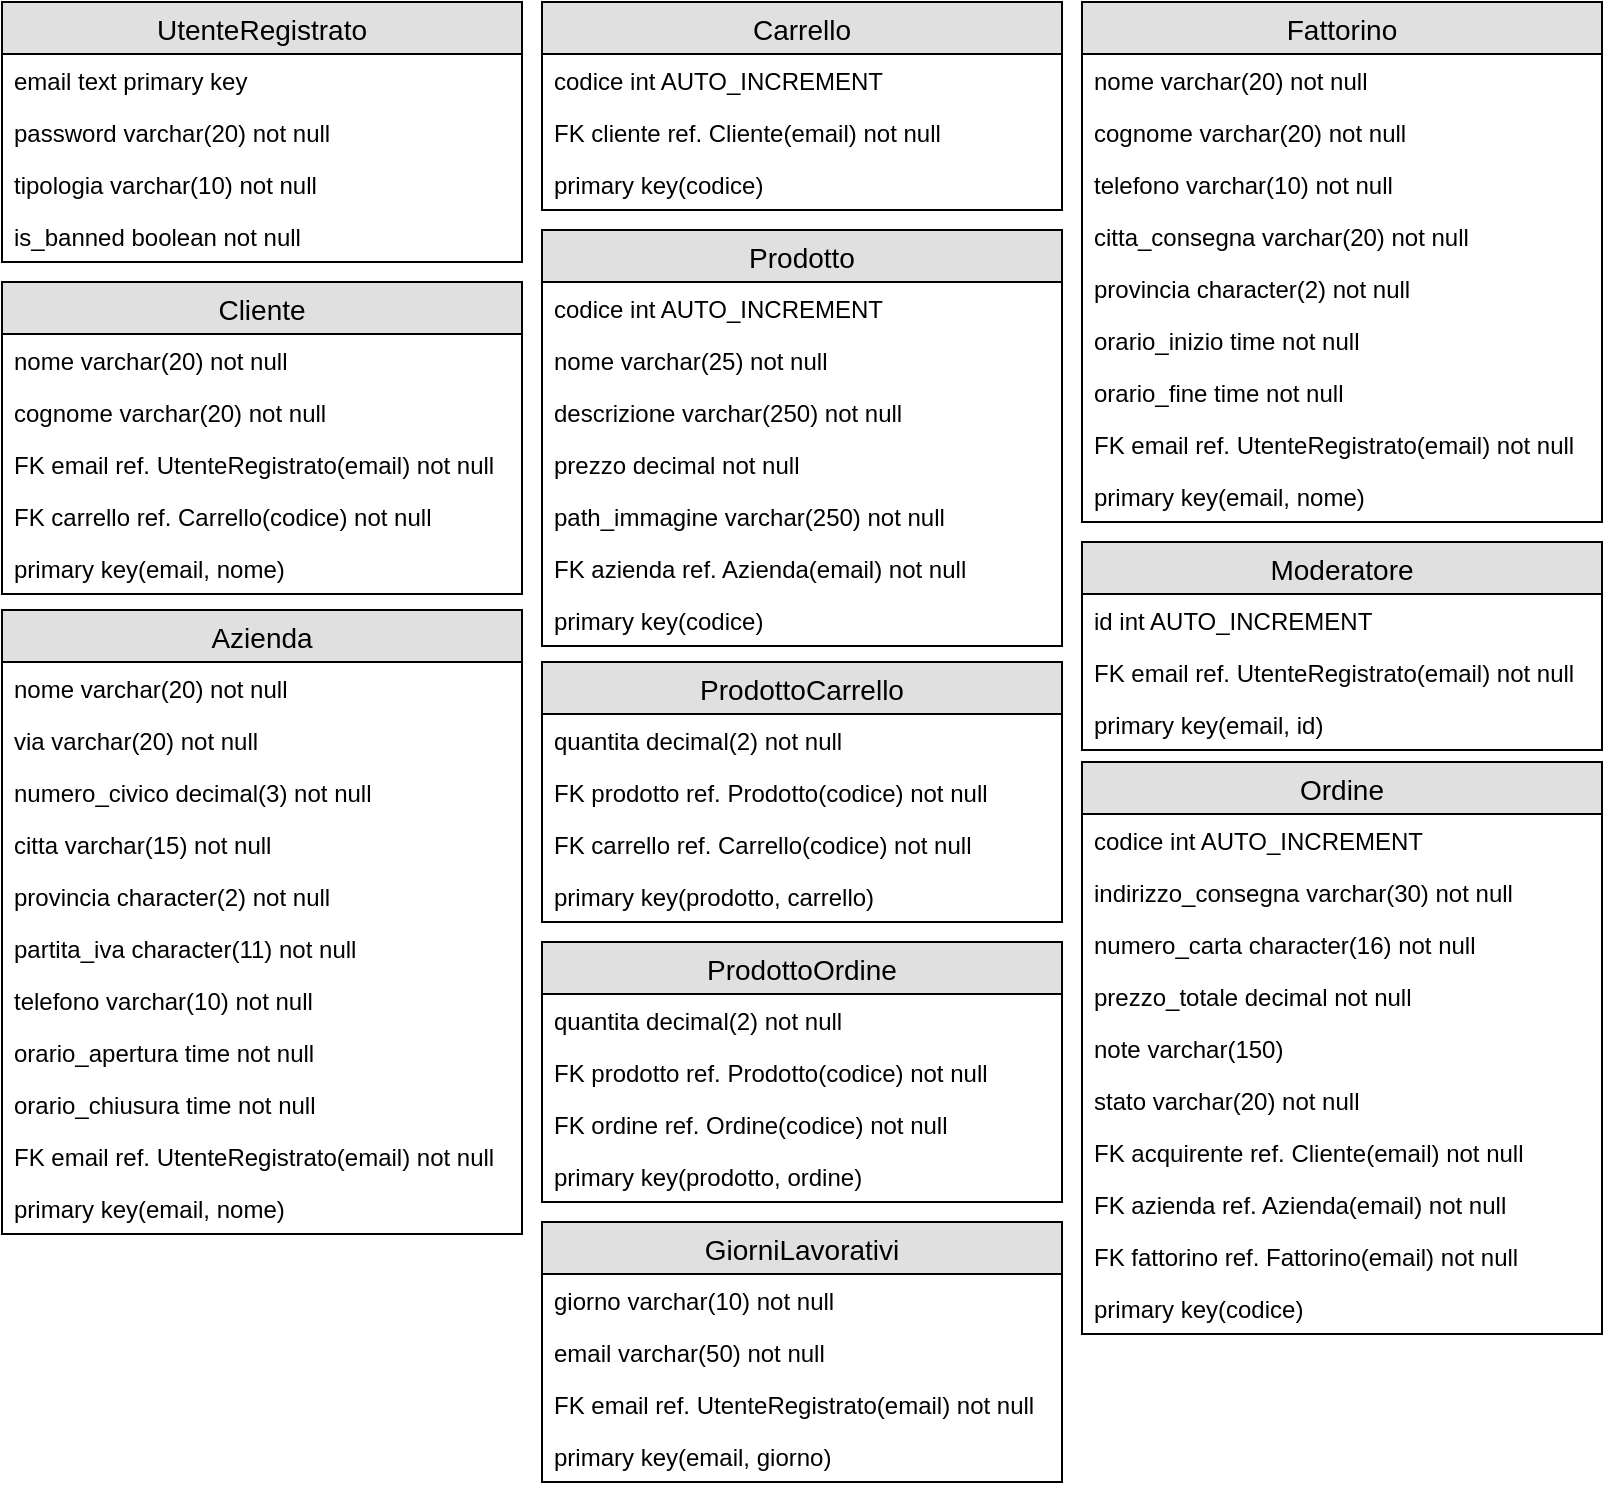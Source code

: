 <mxfile version="12.3.7" type="device" pages="1"><diagram id="85LuzKL_c4HbYvfZT2sP" name="Pagina-1"><mxGraphModel dx="1373" dy="693" grid="1" gridSize="10" guides="1" tooltips="1" connect="1" arrows="1" fold="1" page="1" pageScale="1" pageWidth="827" pageHeight="1169" math="0" shadow="0"><root><mxCell id="0"/><mxCell id="1" parent="0"/><mxCell id="py9edLyc-tWd0My7EIt6-1" value="UtenteRegistrato" style="swimlane;fontStyle=0;childLayout=stackLayout;horizontal=1;startSize=26;fillColor=#e0e0e0;horizontalStack=0;resizeParent=1;resizeParentMax=0;resizeLast=0;collapsible=1;marginBottom=0;swimlaneFillColor=#ffffff;align=center;fontSize=14;" parent="1" vertex="1"><mxGeometry x="40" y="40" width="260" height="130" as="geometry"/></mxCell><mxCell id="py9edLyc-tWd0My7EIt6-2" value="email text primary key" style="text;strokeColor=none;fillColor=none;spacingLeft=4;spacingRight=4;overflow=hidden;rotatable=0;points=[[0,0.5],[1,0.5]];portConstraint=eastwest;fontSize=12;" parent="py9edLyc-tWd0My7EIt6-1" vertex="1"><mxGeometry y="26" width="260" height="26" as="geometry"/></mxCell><mxCell id="py9edLyc-tWd0My7EIt6-3" value="password varchar(20) not null" style="text;strokeColor=none;fillColor=none;spacingLeft=4;spacingRight=4;overflow=hidden;rotatable=0;points=[[0,0.5],[1,0.5]];portConstraint=eastwest;fontSize=12;" parent="py9edLyc-tWd0My7EIt6-1" vertex="1"><mxGeometry y="52" width="260" height="26" as="geometry"/></mxCell><mxCell id="py9edLyc-tWd0My7EIt6-4" value="tipologia varchar(10) not null" style="text;strokeColor=none;fillColor=none;spacingLeft=4;spacingRight=4;overflow=hidden;rotatable=0;points=[[0,0.5],[1,0.5]];portConstraint=eastwest;fontSize=12;" parent="py9edLyc-tWd0My7EIt6-1" vertex="1"><mxGeometry y="78" width="260" height="26" as="geometry"/></mxCell><mxCell id="plscKms_ZSGpTgCb4Nuk-16" value="is_banned boolean not null" style="text;strokeColor=none;fillColor=none;spacingLeft=4;spacingRight=4;overflow=hidden;rotatable=0;points=[[0,0.5],[1,0.5]];portConstraint=eastwest;fontSize=12;" parent="py9edLyc-tWd0My7EIt6-1" vertex="1"><mxGeometry y="104" width="260" height="26" as="geometry"/></mxCell><mxCell id="plscKms_ZSGpTgCb4Nuk-6" value="Cliente" style="swimlane;fontStyle=0;childLayout=stackLayout;horizontal=1;startSize=26;fillColor=#e0e0e0;horizontalStack=0;resizeParent=1;resizeParentMax=0;resizeLast=0;collapsible=1;marginBottom=0;swimlaneFillColor=#ffffff;align=center;fontSize=14;" parent="1" vertex="1"><mxGeometry x="40" y="180" width="260" height="156" as="geometry"/></mxCell><mxCell id="plscKms_ZSGpTgCb4Nuk-8" value="nome varchar(20) not null" style="text;strokeColor=none;fillColor=none;spacingLeft=4;spacingRight=4;overflow=hidden;rotatable=0;points=[[0,0.5],[1,0.5]];portConstraint=eastwest;fontSize=12;" parent="plscKms_ZSGpTgCb4Nuk-6" vertex="1"><mxGeometry y="26" width="260" height="26" as="geometry"/></mxCell><mxCell id="plscKms_ZSGpTgCb4Nuk-9" value="cognome varchar(20) not null" style="text;strokeColor=none;fillColor=none;spacingLeft=4;spacingRight=4;overflow=hidden;rotatable=0;points=[[0,0.5],[1,0.5]];portConstraint=eastwest;fontSize=12;" parent="plscKms_ZSGpTgCb4Nuk-6" vertex="1"><mxGeometry y="52" width="260" height="26" as="geometry"/></mxCell><mxCell id="plscKms_ZSGpTgCb4Nuk-19" value="FK email ref. UtenteRegistrato(email) not null" style="text;strokeColor=none;fillColor=none;spacingLeft=4;spacingRight=4;overflow=hidden;rotatable=0;points=[[0,0.5],[1,0.5]];portConstraint=eastwest;fontSize=12;" parent="plscKms_ZSGpTgCb4Nuk-6" vertex="1"><mxGeometry y="78" width="260" height="26" as="geometry"/></mxCell><mxCell id="uDAPxce4U9wjJS62TjSw-6" value="FK carrello ref. Carrello(codice) not null" style="text;strokeColor=none;fillColor=none;spacingLeft=4;spacingRight=4;overflow=hidden;rotatable=0;points=[[0,0.5],[1,0.5]];portConstraint=eastwest;fontSize=12;" parent="plscKms_ZSGpTgCb4Nuk-6" vertex="1"><mxGeometry y="104" width="260" height="26" as="geometry"/></mxCell><mxCell id="plscKms_ZSGpTgCb4Nuk-25" value="primary key(email, nome)" style="text;strokeColor=none;fillColor=none;spacingLeft=4;spacingRight=4;overflow=hidden;rotatable=0;points=[[0,0.5],[1,0.5]];portConstraint=eastwest;fontSize=12;" parent="plscKms_ZSGpTgCb4Nuk-6" vertex="1"><mxGeometry y="130" width="260" height="26" as="geometry"/></mxCell><mxCell id="plscKms_ZSGpTgCb4Nuk-27" value="Azienda" style="swimlane;fontStyle=0;childLayout=stackLayout;horizontal=1;startSize=26;fillColor=#e0e0e0;horizontalStack=0;resizeParent=1;resizeParentMax=0;resizeLast=0;collapsible=1;marginBottom=0;swimlaneFillColor=#ffffff;align=center;fontSize=14;" parent="1" vertex="1"><mxGeometry x="40" y="344" width="260" height="312" as="geometry"/></mxCell><mxCell id="plscKms_ZSGpTgCb4Nuk-29" value="nome varchar(20) not null" style="text;strokeColor=none;fillColor=none;spacingLeft=4;spacingRight=4;overflow=hidden;rotatable=0;points=[[0,0.5],[1,0.5]];portConstraint=eastwest;fontSize=12;" parent="plscKms_ZSGpTgCb4Nuk-27" vertex="1"><mxGeometry y="26" width="260" height="26" as="geometry"/></mxCell><mxCell id="plscKms_ZSGpTgCb4Nuk-30" value="via varchar(20) not null" style="text;strokeColor=none;fillColor=none;spacingLeft=4;spacingRight=4;overflow=hidden;rotatable=0;points=[[0,0.5],[1,0.5]];portConstraint=eastwest;fontSize=12;" parent="plscKms_ZSGpTgCb4Nuk-27" vertex="1"><mxGeometry y="52" width="260" height="26" as="geometry"/></mxCell><mxCell id="plscKms_ZSGpTgCb4Nuk-45" value="numero_civico decimal(3) not null" style="text;strokeColor=none;fillColor=none;spacingLeft=4;spacingRight=4;overflow=hidden;rotatable=0;points=[[0,0.5],[1,0.5]];portConstraint=eastwest;fontSize=12;" parent="plscKms_ZSGpTgCb4Nuk-27" vertex="1"><mxGeometry y="78" width="260" height="26" as="geometry"/></mxCell><mxCell id="plscKms_ZSGpTgCb4Nuk-46" value="citta varchar(15) not null" style="text;strokeColor=none;fillColor=none;spacingLeft=4;spacingRight=4;overflow=hidden;rotatable=0;points=[[0,0.5],[1,0.5]];portConstraint=eastwest;fontSize=12;" parent="plscKms_ZSGpTgCb4Nuk-27" vertex="1"><mxGeometry y="104" width="260" height="26" as="geometry"/></mxCell><mxCell id="plscKms_ZSGpTgCb4Nuk-47" value="provincia character(2) not null" style="text;strokeColor=none;fillColor=none;spacingLeft=4;spacingRight=4;overflow=hidden;rotatable=0;points=[[0,0.5],[1,0.5]];portConstraint=eastwest;fontSize=12;" parent="plscKms_ZSGpTgCb4Nuk-27" vertex="1"><mxGeometry y="130" width="260" height="26" as="geometry"/></mxCell><mxCell id="plscKms_ZSGpTgCb4Nuk-50" value="partita_iva character(11) not null" style="text;strokeColor=none;fillColor=none;spacingLeft=4;spacingRight=4;overflow=hidden;rotatable=0;points=[[0,0.5],[1,0.5]];portConstraint=eastwest;fontSize=12;" parent="plscKms_ZSGpTgCb4Nuk-27" vertex="1"><mxGeometry y="156" width="260" height="26" as="geometry"/></mxCell><mxCell id="plscKms_ZSGpTgCb4Nuk-51" value="telefono varchar(10) not null" style="text;strokeColor=none;fillColor=none;spacingLeft=4;spacingRight=4;overflow=hidden;rotatable=0;points=[[0,0.5],[1,0.5]];portConstraint=eastwest;fontSize=12;" parent="plscKms_ZSGpTgCb4Nuk-27" vertex="1"><mxGeometry y="182" width="260" height="26" as="geometry"/></mxCell><mxCell id="plscKms_ZSGpTgCb4Nuk-73" value="orario_apertura time not null" style="text;strokeColor=none;fillColor=none;spacingLeft=4;spacingRight=4;overflow=hidden;rotatable=0;points=[[0,0.5],[1,0.5]];portConstraint=eastwest;fontSize=12;" parent="plscKms_ZSGpTgCb4Nuk-27" vertex="1"><mxGeometry y="208" width="260" height="26" as="geometry"/></mxCell><mxCell id="plscKms_ZSGpTgCb4Nuk-74" value="orario_chiusura time not null" style="text;strokeColor=none;fillColor=none;spacingLeft=4;spacingRight=4;overflow=hidden;rotatable=0;points=[[0,0.5],[1,0.5]];portConstraint=eastwest;fontSize=12;" parent="plscKms_ZSGpTgCb4Nuk-27" vertex="1"><mxGeometry y="234" width="260" height="26" as="geometry"/></mxCell><mxCell id="plscKms_ZSGpTgCb4Nuk-52" value="FK email ref. UtenteRegistrato(email) not null" style="text;strokeColor=none;fillColor=none;spacingLeft=4;spacingRight=4;overflow=hidden;rotatable=0;points=[[0,0.5],[1,0.5]];portConstraint=eastwest;fontSize=12;" parent="plscKms_ZSGpTgCb4Nuk-27" vertex="1"><mxGeometry y="260" width="260" height="26" as="geometry"/></mxCell><mxCell id="plscKms_ZSGpTgCb4Nuk-66" value="primary key(email, nome)" style="text;strokeColor=none;fillColor=none;spacingLeft=4;spacingRight=4;overflow=hidden;rotatable=0;points=[[0,0.5],[1,0.5]];portConstraint=eastwest;fontSize=12;" parent="plscKms_ZSGpTgCb4Nuk-27" vertex="1"><mxGeometry y="286" width="260" height="26" as="geometry"/></mxCell><mxCell id="plscKms_ZSGpTgCb4Nuk-67" value="Fattorino" style="swimlane;fontStyle=0;childLayout=stackLayout;horizontal=1;startSize=26;fillColor=#e0e0e0;horizontalStack=0;resizeParent=1;resizeParentMax=0;resizeLast=0;collapsible=1;marginBottom=0;swimlaneFillColor=#ffffff;align=center;fontSize=14;" parent="1" vertex="1"><mxGeometry x="580" y="40" width="260" height="260" as="geometry"/></mxCell><mxCell id="plscKms_ZSGpTgCb4Nuk-69" value="nome varchar(20) not null" style="text;strokeColor=none;fillColor=none;spacingLeft=4;spacingRight=4;overflow=hidden;rotatable=0;points=[[0,0.5],[1,0.5]];portConstraint=eastwest;fontSize=12;" parent="plscKms_ZSGpTgCb4Nuk-67" vertex="1"><mxGeometry y="26" width="260" height="26" as="geometry"/></mxCell><mxCell id="plscKms_ZSGpTgCb4Nuk-70" value="cognome varchar(20) not null" style="text;strokeColor=none;fillColor=none;spacingLeft=4;spacingRight=4;overflow=hidden;rotatable=0;points=[[0,0.5],[1,0.5]];portConstraint=eastwest;fontSize=12;" parent="plscKms_ZSGpTgCb4Nuk-67" vertex="1"><mxGeometry y="52" width="260" height="26" as="geometry"/></mxCell><mxCell id="plscKms_ZSGpTgCb4Nuk-75" value="telefono varchar(10) not null" style="text;strokeColor=none;fillColor=none;spacingLeft=4;spacingRight=4;overflow=hidden;rotatable=0;points=[[0,0.5],[1,0.5]];portConstraint=eastwest;fontSize=12;" parent="plscKms_ZSGpTgCb4Nuk-67" vertex="1"><mxGeometry y="78" width="260" height="26" as="geometry"/></mxCell><mxCell id="plscKms_ZSGpTgCb4Nuk-76" value="citta_consegna varchar(20) not null" style="text;strokeColor=none;fillColor=none;spacingLeft=4;spacingRight=4;overflow=hidden;rotatable=0;points=[[0,0.5],[1,0.5]];portConstraint=eastwest;fontSize=12;" parent="plscKms_ZSGpTgCb4Nuk-67" vertex="1"><mxGeometry y="104" width="260" height="26" as="geometry"/></mxCell><mxCell id="plscKms_ZSGpTgCb4Nuk-77" value="provincia character(2) not null" style="text;strokeColor=none;fillColor=none;spacingLeft=4;spacingRight=4;overflow=hidden;rotatable=0;points=[[0,0.5],[1,0.5]];portConstraint=eastwest;fontSize=12;" parent="plscKms_ZSGpTgCb4Nuk-67" vertex="1"><mxGeometry y="130" width="260" height="26" as="geometry"/></mxCell><mxCell id="plscKms_ZSGpTgCb4Nuk-78" value="orario_inizio time not null" style="text;strokeColor=none;fillColor=none;spacingLeft=4;spacingRight=4;overflow=hidden;rotatable=0;points=[[0,0.5],[1,0.5]];portConstraint=eastwest;fontSize=12;" parent="plscKms_ZSGpTgCb4Nuk-67" vertex="1"><mxGeometry y="156" width="260" height="26" as="geometry"/></mxCell><mxCell id="plscKms_ZSGpTgCb4Nuk-79" value="orario_fine time not null" style="text;strokeColor=none;fillColor=none;spacingLeft=4;spacingRight=4;overflow=hidden;rotatable=0;points=[[0,0.5],[1,0.5]];portConstraint=eastwest;fontSize=12;" parent="plscKms_ZSGpTgCb4Nuk-67" vertex="1"><mxGeometry y="182" width="260" height="26" as="geometry"/></mxCell><mxCell id="plscKms_ZSGpTgCb4Nuk-71" value="FK email ref. UtenteRegistrato(email) not null" style="text;strokeColor=none;fillColor=none;spacingLeft=4;spacingRight=4;overflow=hidden;rotatable=0;points=[[0,0.5],[1,0.5]];portConstraint=eastwest;fontSize=12;" parent="plscKms_ZSGpTgCb4Nuk-67" vertex="1"><mxGeometry y="208" width="260" height="26" as="geometry"/></mxCell><mxCell id="plscKms_ZSGpTgCb4Nuk-72" value="primary key(email, nome)" style="text;strokeColor=none;fillColor=none;spacingLeft=4;spacingRight=4;overflow=hidden;rotatable=0;points=[[0,0.5],[1,0.5]];portConstraint=eastwest;fontSize=12;" parent="plscKms_ZSGpTgCb4Nuk-67" vertex="1"><mxGeometry y="234" width="260" height="26" as="geometry"/></mxCell><mxCell id="plscKms_ZSGpTgCb4Nuk-80" value="Moderatore" style="swimlane;fontStyle=0;childLayout=stackLayout;horizontal=1;startSize=26;fillColor=#e0e0e0;horizontalStack=0;resizeParent=1;resizeParentMax=0;resizeLast=0;collapsible=1;marginBottom=0;swimlaneFillColor=#ffffff;align=center;fontSize=14;" parent="1" vertex="1"><mxGeometry x="580" y="310" width="260" height="104" as="geometry"/></mxCell><mxCell id="plscKms_ZSGpTgCb4Nuk-81" value="id int AUTO_INCREMENT" style="text;strokeColor=none;fillColor=none;spacingLeft=4;spacingRight=4;overflow=hidden;rotatable=0;points=[[0,0.5],[1,0.5]];portConstraint=eastwest;fontSize=12;" parent="plscKms_ZSGpTgCb4Nuk-80" vertex="1"><mxGeometry y="26" width="260" height="26" as="geometry"/></mxCell><mxCell id="plscKms_ZSGpTgCb4Nuk-84" value="FK email ref. UtenteRegistrato(email) not null" style="text;strokeColor=none;fillColor=none;spacingLeft=4;spacingRight=4;overflow=hidden;rotatable=0;points=[[0,0.5],[1,0.5]];portConstraint=eastwest;fontSize=12;" parent="plscKms_ZSGpTgCb4Nuk-80" vertex="1"><mxGeometry y="52" width="260" height="26" as="geometry"/></mxCell><mxCell id="plscKms_ZSGpTgCb4Nuk-85" value="primary key(email, id)" style="text;strokeColor=none;fillColor=none;spacingLeft=4;spacingRight=4;overflow=hidden;rotatable=0;points=[[0,0.5],[1,0.5]];portConstraint=eastwest;fontSize=12;" parent="plscKms_ZSGpTgCb4Nuk-80" vertex="1"><mxGeometry y="78" width="260" height="26" as="geometry"/></mxCell><mxCell id="plscKms_ZSGpTgCb4Nuk-86" value="GiorniLavorativi" style="swimlane;fontStyle=0;childLayout=stackLayout;horizontal=1;startSize=26;fillColor=#e0e0e0;horizontalStack=0;resizeParent=1;resizeParentMax=0;resizeLast=0;collapsible=1;marginBottom=0;swimlaneFillColor=#ffffff;align=center;fontSize=14;" parent="1" vertex="1"><mxGeometry x="310" y="650" width="260" height="130" as="geometry"/></mxCell><mxCell id="plscKms_ZSGpTgCb4Nuk-87" value="giorno varchar(10) not null" style="text;strokeColor=none;fillColor=none;spacingLeft=4;spacingRight=4;overflow=hidden;rotatable=0;points=[[0,0.5],[1,0.5]];portConstraint=eastwest;fontSize=12;" parent="plscKms_ZSGpTgCb4Nuk-86" vertex="1"><mxGeometry y="26" width="260" height="26" as="geometry"/></mxCell><mxCell id="plscKms_ZSGpTgCb4Nuk-88" value="email varchar(50) not null" style="text;strokeColor=none;fillColor=none;spacingLeft=4;spacingRight=4;overflow=hidden;rotatable=0;points=[[0,0.5],[1,0.5]];portConstraint=eastwest;fontSize=12;" parent="plscKms_ZSGpTgCb4Nuk-86" vertex="1"><mxGeometry y="52" width="260" height="26" as="geometry"/></mxCell><mxCell id="plscKms_ZSGpTgCb4Nuk-90" value="FK email ref. UtenteRegistrato(email) not null" style="text;strokeColor=none;fillColor=none;spacingLeft=4;spacingRight=4;overflow=hidden;rotatable=0;points=[[0,0.5],[1,0.5]];portConstraint=eastwest;fontSize=12;" parent="plscKms_ZSGpTgCb4Nuk-86" vertex="1"><mxGeometry y="78" width="260" height="26" as="geometry"/></mxCell><mxCell id="plscKms_ZSGpTgCb4Nuk-89" value="primary key(email, giorno)" style="text;strokeColor=none;fillColor=none;spacingLeft=4;spacingRight=4;overflow=hidden;rotatable=0;points=[[0,0.5],[1,0.5]];portConstraint=eastwest;fontSize=12;" parent="plscKms_ZSGpTgCb4Nuk-86" vertex="1"><mxGeometry y="104" width="260" height="26" as="geometry"/></mxCell><mxCell id="plscKms_ZSGpTgCb4Nuk-91" value="Carrello" style="swimlane;fontStyle=0;childLayout=stackLayout;horizontal=1;startSize=26;fillColor=#e0e0e0;horizontalStack=0;resizeParent=1;resizeParentMax=0;resizeLast=0;collapsible=1;marginBottom=0;swimlaneFillColor=#ffffff;align=center;fontSize=14;" parent="1" vertex="1"><mxGeometry x="310" y="40" width="260" height="104" as="geometry"/></mxCell><mxCell id="plscKms_ZSGpTgCb4Nuk-92" value="codice int AUTO_INCREMENT" style="text;strokeColor=none;fillColor=none;spacingLeft=4;spacingRight=4;overflow=hidden;rotatable=0;points=[[0,0.5],[1,0.5]];portConstraint=eastwest;fontSize=12;" parent="plscKms_ZSGpTgCb4Nuk-91" vertex="1"><mxGeometry y="26" width="260" height="26" as="geometry"/></mxCell><mxCell id="uDAPxce4U9wjJS62TjSw-8" value="FK cliente ref. Cliente(email) not null" style="text;strokeColor=none;fillColor=none;spacingLeft=4;spacingRight=4;overflow=hidden;rotatable=0;points=[[0,0.5],[1,0.5]];portConstraint=eastwest;fontSize=12;" parent="plscKms_ZSGpTgCb4Nuk-91" vertex="1"><mxGeometry y="52" width="260" height="26" as="geometry"/></mxCell><mxCell id="plscKms_ZSGpTgCb4Nuk-93" value="primary key(codice)" style="text;strokeColor=none;fillColor=none;spacingLeft=4;spacingRight=4;overflow=hidden;rotatable=0;points=[[0,0.5],[1,0.5]];portConstraint=eastwest;fontSize=12;" parent="plscKms_ZSGpTgCb4Nuk-91" vertex="1"><mxGeometry y="78" width="260" height="26" as="geometry"/></mxCell><mxCell id="uDAPxce4U9wjJS62TjSw-2" value="Prodotto" style="swimlane;fontStyle=0;childLayout=stackLayout;horizontal=1;startSize=26;fillColor=#e0e0e0;horizontalStack=0;resizeParent=1;resizeParentMax=0;resizeLast=0;collapsible=1;marginBottom=0;swimlaneFillColor=#ffffff;align=center;fontSize=14;" parent="1" vertex="1"><mxGeometry x="310" y="154" width="260" height="208" as="geometry"/></mxCell><mxCell id="uDAPxce4U9wjJS62TjSw-3" value="codice int AUTO_INCREMENT" style="text;strokeColor=none;fillColor=none;spacingLeft=4;spacingRight=4;overflow=hidden;rotatable=0;points=[[0,0.5],[1,0.5]];portConstraint=eastwest;fontSize=12;" parent="uDAPxce4U9wjJS62TjSw-2" vertex="1"><mxGeometry y="26" width="260" height="26" as="geometry"/></mxCell><mxCell id="uDAPxce4U9wjJS62TjSw-4" value="nome varchar(25) not null" style="text;strokeColor=none;fillColor=none;spacingLeft=4;spacingRight=4;overflow=hidden;rotatable=0;points=[[0,0.5],[1,0.5]];portConstraint=eastwest;fontSize=12;" parent="uDAPxce4U9wjJS62TjSw-2" vertex="1"><mxGeometry y="52" width="260" height="26" as="geometry"/></mxCell><mxCell id="uDAPxce4U9wjJS62TjSw-5" value="descrizione varchar(250) not null" style="text;strokeColor=none;fillColor=none;spacingLeft=4;spacingRight=4;overflow=hidden;rotatable=0;points=[[0,0.5],[1,0.5]];portConstraint=eastwest;fontSize=12;" parent="uDAPxce4U9wjJS62TjSw-2" vertex="1"><mxGeometry y="78" width="260" height="26" as="geometry"/></mxCell><mxCell id="uDAPxce4U9wjJS62TjSw-9" value="prezzo decimal not null" style="text;strokeColor=none;fillColor=none;spacingLeft=4;spacingRight=4;overflow=hidden;rotatable=0;points=[[0,0.5],[1,0.5]];portConstraint=eastwest;fontSize=12;" parent="uDAPxce4U9wjJS62TjSw-2" vertex="1"><mxGeometry y="104" width="260" height="26" as="geometry"/></mxCell><mxCell id="uDAPxce4U9wjJS62TjSw-10" value="path_immagine varchar(250) not null" style="text;strokeColor=none;fillColor=none;spacingLeft=4;spacingRight=4;overflow=hidden;rotatable=0;points=[[0,0.5],[1,0.5]];portConstraint=eastwest;fontSize=12;" parent="uDAPxce4U9wjJS62TjSw-2" vertex="1"><mxGeometry y="130" width="260" height="26" as="geometry"/></mxCell><mxCell id="uDAPxce4U9wjJS62TjSw-11" value="FK azienda ref. Azienda(email) not null" style="text;strokeColor=none;fillColor=none;spacingLeft=4;spacingRight=4;overflow=hidden;rotatable=0;points=[[0,0.5],[1,0.5]];portConstraint=eastwest;fontSize=12;" parent="uDAPxce4U9wjJS62TjSw-2" vertex="1"><mxGeometry y="156" width="260" height="26" as="geometry"/></mxCell><mxCell id="uDAPxce4U9wjJS62TjSw-12" value="primary key(codice)" style="text;strokeColor=none;fillColor=none;spacingLeft=4;spacingRight=4;overflow=hidden;rotatable=0;points=[[0,0.5],[1,0.5]];portConstraint=eastwest;fontSize=12;" parent="uDAPxce4U9wjJS62TjSw-2" vertex="1"><mxGeometry y="182" width="260" height="26" as="geometry"/></mxCell><mxCell id="uDAPxce4U9wjJS62TjSw-13" value="ProdottoCarrello" style="swimlane;fontStyle=0;childLayout=stackLayout;horizontal=1;startSize=26;fillColor=#e0e0e0;horizontalStack=0;resizeParent=1;resizeParentMax=0;resizeLast=0;collapsible=1;marginBottom=0;swimlaneFillColor=#ffffff;align=center;fontSize=14;" parent="1" vertex="1"><mxGeometry x="310" y="370" width="260" height="130" as="geometry"/></mxCell><mxCell id="uDAPxce4U9wjJS62TjSw-17" value="quantita decimal(2) not null" style="text;strokeColor=none;fillColor=none;spacingLeft=4;spacingRight=4;overflow=hidden;rotatable=0;points=[[0,0.5],[1,0.5]];portConstraint=eastwest;fontSize=12;" parent="uDAPxce4U9wjJS62TjSw-13" vertex="1"><mxGeometry y="26" width="260" height="26" as="geometry"/></mxCell><mxCell id="uDAPxce4U9wjJS62TjSw-15" value="FK prodotto ref. Prodotto(codice) not null" style="text;strokeColor=none;fillColor=none;spacingLeft=4;spacingRight=4;overflow=hidden;rotatable=0;points=[[0,0.5],[1,0.5]];portConstraint=eastwest;fontSize=12;" parent="uDAPxce4U9wjJS62TjSw-13" vertex="1"><mxGeometry y="52" width="260" height="26" as="geometry"/></mxCell><mxCell id="uDAPxce4U9wjJS62TjSw-19" value="FK carrello ref. Carrello(codice) not null" style="text;strokeColor=none;fillColor=none;spacingLeft=4;spacingRight=4;overflow=hidden;rotatable=0;points=[[0,0.5],[1,0.5]];portConstraint=eastwest;fontSize=12;" parent="uDAPxce4U9wjJS62TjSw-13" vertex="1"><mxGeometry y="78" width="260" height="26" as="geometry"/></mxCell><mxCell id="uDAPxce4U9wjJS62TjSw-16" value="primary key(prodotto, carrello)" style="text;strokeColor=none;fillColor=none;spacingLeft=4;spacingRight=4;overflow=hidden;rotatable=0;points=[[0,0.5],[1,0.5]];portConstraint=eastwest;fontSize=12;" parent="uDAPxce4U9wjJS62TjSw-13" vertex="1"><mxGeometry y="104" width="260" height="26" as="geometry"/></mxCell><mxCell id="uDAPxce4U9wjJS62TjSw-22" value="Ordine" style="swimlane;fontStyle=0;childLayout=stackLayout;horizontal=1;startSize=26;fillColor=#e0e0e0;horizontalStack=0;resizeParent=1;resizeParentMax=0;resizeLast=0;collapsible=1;marginBottom=0;swimlaneFillColor=#ffffff;align=center;fontSize=14;" parent="1" vertex="1"><mxGeometry x="580" y="420" width="260" height="286" as="geometry"/></mxCell><mxCell id="uDAPxce4U9wjJS62TjSw-23" value="codice int AUTO_INCREMENT" style="text;strokeColor=none;fillColor=none;spacingLeft=4;spacingRight=4;overflow=hidden;rotatable=0;points=[[0,0.5],[1,0.5]];portConstraint=eastwest;fontSize=12;" parent="uDAPxce4U9wjJS62TjSw-22" vertex="1"><mxGeometry y="26" width="260" height="26" as="geometry"/></mxCell><mxCell id="uDAPxce4U9wjJS62TjSw-24" value="indirizzo_consegna varchar(30) not null" style="text;strokeColor=none;fillColor=none;spacingLeft=4;spacingRight=4;overflow=hidden;rotatable=0;points=[[0,0.5],[1,0.5]];portConstraint=eastwest;fontSize=12;" parent="uDAPxce4U9wjJS62TjSw-22" vertex="1"><mxGeometry y="52" width="260" height="26" as="geometry"/></mxCell><mxCell id="uDAPxce4U9wjJS62TjSw-25" value="numero_carta character(16) not null" style="text;strokeColor=none;fillColor=none;spacingLeft=4;spacingRight=4;overflow=hidden;rotatable=0;points=[[0,0.5],[1,0.5]];portConstraint=eastwest;fontSize=12;" parent="uDAPxce4U9wjJS62TjSw-22" vertex="1"><mxGeometry y="78" width="260" height="26" as="geometry"/></mxCell><mxCell id="uDAPxce4U9wjJS62TjSw-26" value="prezzo_totale decimal not null" style="text;strokeColor=none;fillColor=none;spacingLeft=4;spacingRight=4;overflow=hidden;rotatable=0;points=[[0,0.5],[1,0.5]];portConstraint=eastwest;fontSize=12;" parent="uDAPxce4U9wjJS62TjSw-22" vertex="1"><mxGeometry y="104" width="260" height="26" as="geometry"/></mxCell><mxCell id="uDAPxce4U9wjJS62TjSw-27" value="note varchar(150)" style="text;strokeColor=none;fillColor=none;spacingLeft=4;spacingRight=4;overflow=hidden;rotatable=0;points=[[0,0.5],[1,0.5]];portConstraint=eastwest;fontSize=12;" parent="uDAPxce4U9wjJS62TjSw-22" vertex="1"><mxGeometry y="130" width="260" height="26" as="geometry"/></mxCell><mxCell id="uDAPxce4U9wjJS62TjSw-28" value="stato varchar(20) not null" style="text;strokeColor=none;fillColor=none;spacingLeft=4;spacingRight=4;overflow=hidden;rotatable=0;points=[[0,0.5],[1,0.5]];portConstraint=eastwest;fontSize=12;" parent="uDAPxce4U9wjJS62TjSw-22" vertex="1"><mxGeometry y="156" width="260" height="26" as="geometry"/></mxCell><mxCell id="uDAPxce4U9wjJS62TjSw-30" value="FK acquirente ref. Cliente(email) not null" style="text;strokeColor=none;fillColor=none;spacingLeft=4;spacingRight=4;overflow=hidden;rotatable=0;points=[[0,0.5],[1,0.5]];portConstraint=eastwest;fontSize=12;" parent="uDAPxce4U9wjJS62TjSw-22" vertex="1"><mxGeometry y="182" width="260" height="26" as="geometry"/></mxCell><mxCell id="uDAPxce4U9wjJS62TjSw-32" value="FK azienda ref. Azienda(email) not null" style="text;strokeColor=none;fillColor=none;spacingLeft=4;spacingRight=4;overflow=hidden;rotatable=0;points=[[0,0.5],[1,0.5]];portConstraint=eastwest;fontSize=12;" parent="uDAPxce4U9wjJS62TjSw-22" vertex="1"><mxGeometry y="208" width="260" height="26" as="geometry"/></mxCell><mxCell id="uDAPxce4U9wjJS62TjSw-31" value="FK fattorino ref. Fattorino(email) not null" style="text;strokeColor=none;fillColor=none;spacingLeft=4;spacingRight=4;overflow=hidden;rotatable=0;points=[[0,0.5],[1,0.5]];portConstraint=eastwest;fontSize=12;" parent="uDAPxce4U9wjJS62TjSw-22" vertex="1"><mxGeometry y="234" width="260" height="26" as="geometry"/></mxCell><mxCell id="uDAPxce4U9wjJS62TjSw-29" value="primary key(codice)" style="text;strokeColor=none;fillColor=none;spacingLeft=4;spacingRight=4;overflow=hidden;rotatable=0;points=[[0,0.5],[1,0.5]];portConstraint=eastwest;fontSize=12;" parent="uDAPxce4U9wjJS62TjSw-22" vertex="1"><mxGeometry y="260" width="260" height="26" as="geometry"/></mxCell><mxCell id="XO7KzBFcmzpcc14GJsEK-1" value="ProdottoOrdine" style="swimlane;fontStyle=0;childLayout=stackLayout;horizontal=1;startSize=26;fillColor=#e0e0e0;horizontalStack=0;resizeParent=1;resizeParentMax=0;resizeLast=0;collapsible=1;marginBottom=0;swimlaneFillColor=#ffffff;align=center;fontSize=14;" parent="1" vertex="1"><mxGeometry x="310" y="510" width="260" height="130" as="geometry"/></mxCell><mxCell id="XO7KzBFcmzpcc14GJsEK-2" value="quantita decimal(2) not null" style="text;strokeColor=none;fillColor=none;spacingLeft=4;spacingRight=4;overflow=hidden;rotatable=0;points=[[0,0.5],[1,0.5]];portConstraint=eastwest;fontSize=12;" parent="XO7KzBFcmzpcc14GJsEK-1" vertex="1"><mxGeometry y="26" width="260" height="26" as="geometry"/></mxCell><mxCell id="XO7KzBFcmzpcc14GJsEK-3" value="FK prodotto ref. Prodotto(codice) not null" style="text;strokeColor=none;fillColor=none;spacingLeft=4;spacingRight=4;overflow=hidden;rotatable=0;points=[[0,0.5],[1,0.5]];portConstraint=eastwest;fontSize=12;" parent="XO7KzBFcmzpcc14GJsEK-1" vertex="1"><mxGeometry y="52" width="260" height="26" as="geometry"/></mxCell><mxCell id="XO7KzBFcmzpcc14GJsEK-4" value="FK ordine ref. Ordine(codice) not null" style="text;strokeColor=none;fillColor=none;spacingLeft=4;spacingRight=4;overflow=hidden;rotatable=0;points=[[0,0.5],[1,0.5]];portConstraint=eastwest;fontSize=12;" parent="XO7KzBFcmzpcc14GJsEK-1" vertex="1"><mxGeometry y="78" width="260" height="26" as="geometry"/></mxCell><mxCell id="XO7KzBFcmzpcc14GJsEK-5" value="primary key(prodotto, ordine)" style="text;strokeColor=none;fillColor=none;spacingLeft=4;spacingRight=4;overflow=hidden;rotatable=0;points=[[0,0.5],[1,0.5]];portConstraint=eastwest;fontSize=12;" parent="XO7KzBFcmzpcc14GJsEK-1" vertex="1"><mxGeometry y="104" width="260" height="26" as="geometry"/></mxCell></root></mxGraphModel></diagram></mxfile>